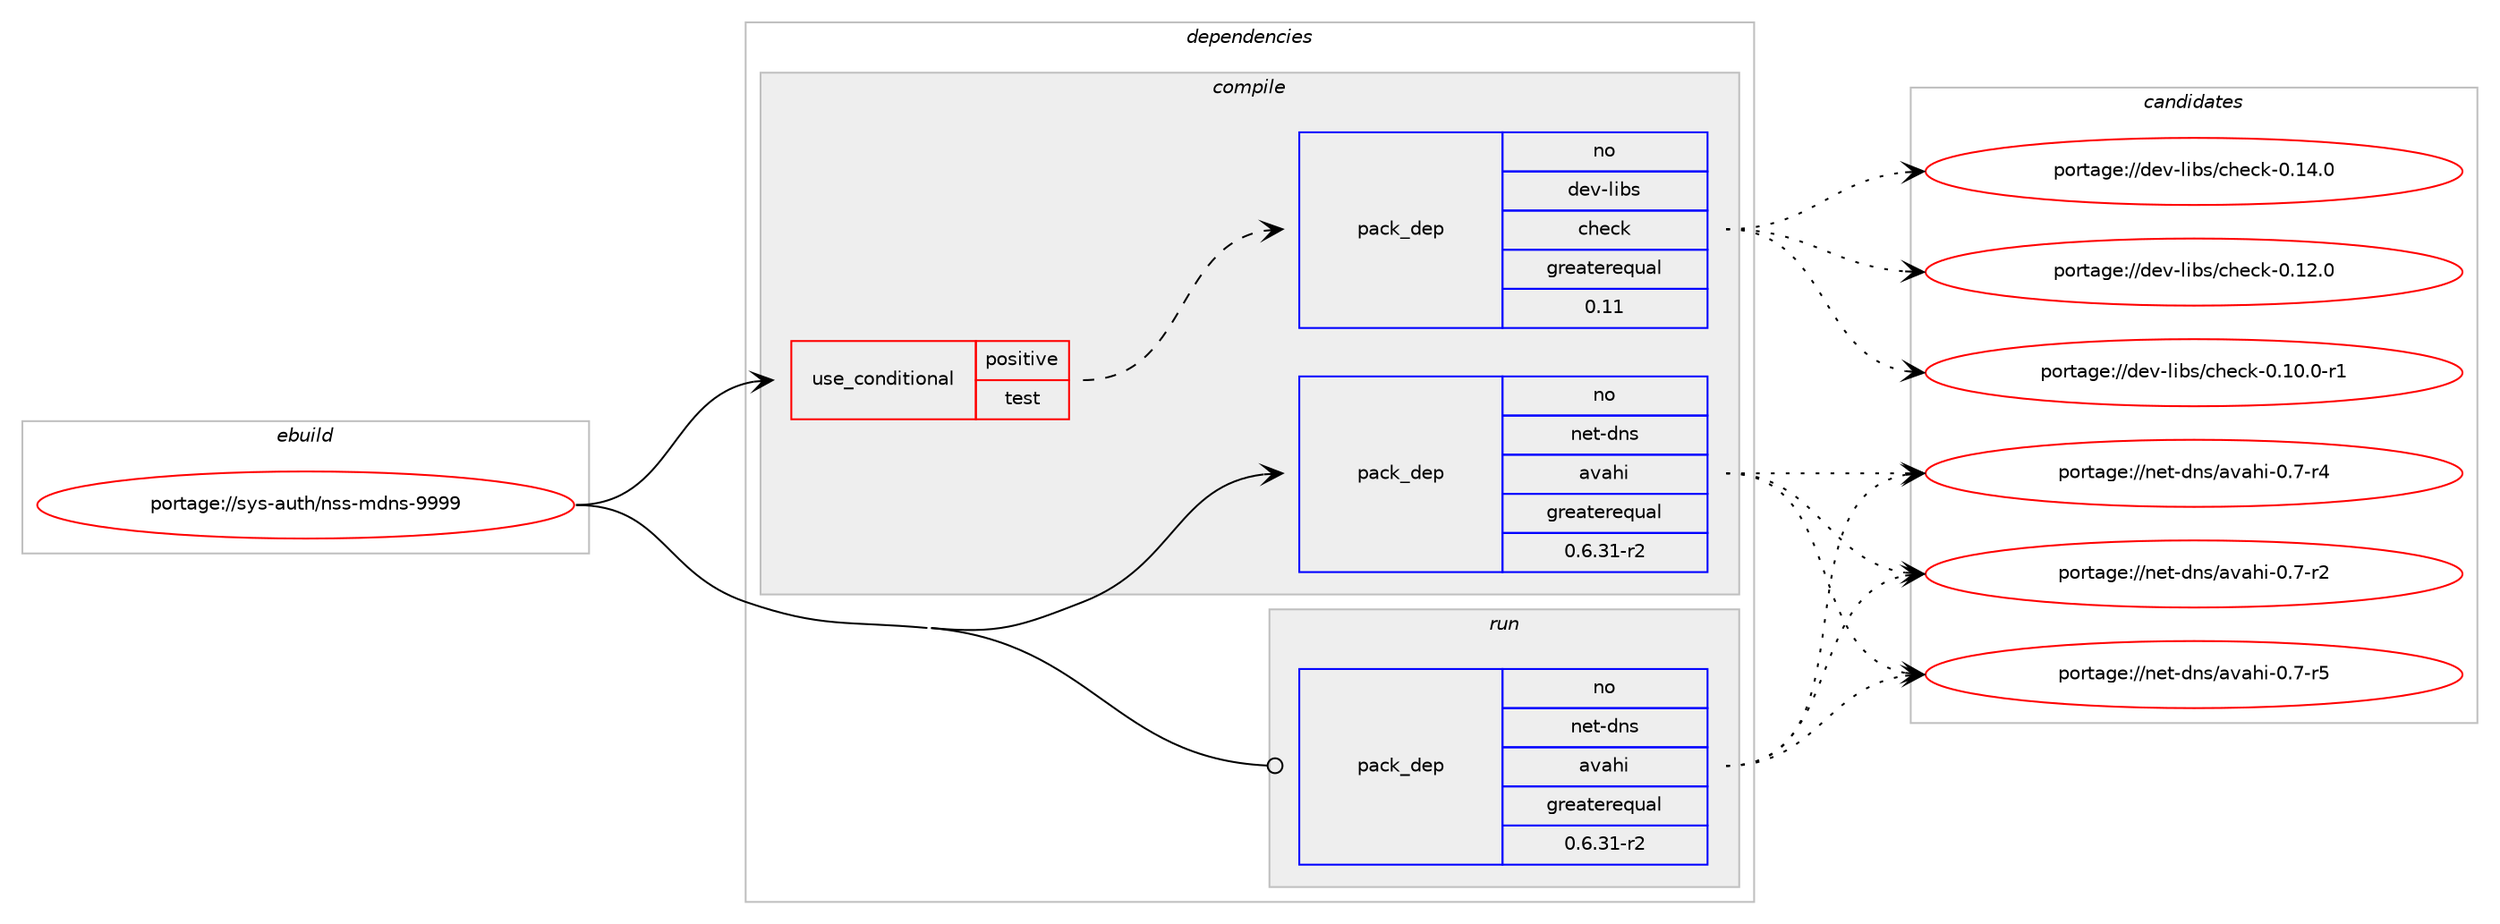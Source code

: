 digraph prolog {

# *************
# Graph options
# *************

newrank=true;
concentrate=true;
compound=true;
graph [rankdir=LR,fontname=Helvetica,fontsize=10,ranksep=1.5];#, ranksep=2.5, nodesep=0.2];
edge  [arrowhead=vee];
node  [fontname=Helvetica,fontsize=10];

# **********
# The ebuild
# **********

subgraph cluster_leftcol {
color=gray;
rank=same;
label=<<i>ebuild</i>>;
id [label="portage://sys-auth/nss-mdns-9999", color=red, width=4, href="../sys-auth/nss-mdns-9999.svg"];
}

# ****************
# The dependencies
# ****************

subgraph cluster_midcol {
color=gray;
label=<<i>dependencies</i>>;
subgraph cluster_compile {
fillcolor="#eeeeee";
style=filled;
label=<<i>compile</i>>;
subgraph cond4810 {
dependency28125 [label=<<TABLE BORDER="0" CELLBORDER="1" CELLSPACING="0" CELLPADDING="4"><TR><TD ROWSPAN="3" CELLPADDING="10">use_conditional</TD></TR><TR><TD>positive</TD></TR><TR><TD>test</TD></TR></TABLE>>, shape=none, color=red];
subgraph pack22624 {
dependency28126 [label=<<TABLE BORDER="0" CELLBORDER="1" CELLSPACING="0" CELLPADDING="4" WIDTH="220"><TR><TD ROWSPAN="6" CELLPADDING="30">pack_dep</TD></TR><TR><TD WIDTH="110">no</TD></TR><TR><TD>dev-libs</TD></TR><TR><TD>check</TD></TR><TR><TD>greaterequal</TD></TR><TR><TD>0.11</TD></TR></TABLE>>, shape=none, color=blue];
}
dependency28125:e -> dependency28126:w [weight=20,style="dashed",arrowhead="vee"];
}
id:e -> dependency28125:w [weight=20,style="solid",arrowhead="vee"];
subgraph pack22625 {
dependency28127 [label=<<TABLE BORDER="0" CELLBORDER="1" CELLSPACING="0" CELLPADDING="4" WIDTH="220"><TR><TD ROWSPAN="6" CELLPADDING="30">pack_dep</TD></TR><TR><TD WIDTH="110">no</TD></TR><TR><TD>net-dns</TD></TR><TR><TD>avahi</TD></TR><TR><TD>greaterequal</TD></TR><TR><TD>0.6.31-r2</TD></TR></TABLE>>, shape=none, color=blue];
}
id:e -> dependency28127:w [weight=20,style="solid",arrowhead="vee"];
}
subgraph cluster_compileandrun {
fillcolor="#eeeeee";
style=filled;
label=<<i>compile and run</i>>;
}
subgraph cluster_run {
fillcolor="#eeeeee";
style=filled;
label=<<i>run</i>>;
subgraph pack22626 {
dependency28128 [label=<<TABLE BORDER="0" CELLBORDER="1" CELLSPACING="0" CELLPADDING="4" WIDTH="220"><TR><TD ROWSPAN="6" CELLPADDING="30">pack_dep</TD></TR><TR><TD WIDTH="110">no</TD></TR><TR><TD>net-dns</TD></TR><TR><TD>avahi</TD></TR><TR><TD>greaterequal</TD></TR><TR><TD>0.6.31-r2</TD></TR></TABLE>>, shape=none, color=blue];
}
id:e -> dependency28128:w [weight=20,style="solid",arrowhead="odot"];
}
}

# **************
# The candidates
# **************

subgraph cluster_choices {
rank=same;
color=gray;
label=<<i>candidates</i>>;

subgraph choice22624 {
color=black;
nodesep=1;
choice100101118451081059811547991041019910745484649524648 [label="portage://dev-libs/check-0.14.0", color=red, width=4,href="../dev-libs/check-0.14.0.svg"];
choice100101118451081059811547991041019910745484649504648 [label="portage://dev-libs/check-0.12.0", color=red, width=4,href="../dev-libs/check-0.12.0.svg"];
choice1001011184510810598115479910410199107454846494846484511449 [label="portage://dev-libs/check-0.10.0-r1", color=red, width=4,href="../dev-libs/check-0.10.0-r1.svg"];
dependency28126:e -> choice100101118451081059811547991041019910745484649524648:w [style=dotted,weight="100"];
dependency28126:e -> choice100101118451081059811547991041019910745484649504648:w [style=dotted,weight="100"];
dependency28126:e -> choice1001011184510810598115479910410199107454846494846484511449:w [style=dotted,weight="100"];
}
subgraph choice22625 {
color=black;
nodesep=1;
choice11010111645100110115479711897104105454846554511453 [label="portage://net-dns/avahi-0.7-r5", color=red, width=4,href="../net-dns/avahi-0.7-r5.svg"];
choice11010111645100110115479711897104105454846554511452 [label="portage://net-dns/avahi-0.7-r4", color=red, width=4,href="../net-dns/avahi-0.7-r4.svg"];
choice11010111645100110115479711897104105454846554511450 [label="portage://net-dns/avahi-0.7-r2", color=red, width=4,href="../net-dns/avahi-0.7-r2.svg"];
dependency28127:e -> choice11010111645100110115479711897104105454846554511453:w [style=dotted,weight="100"];
dependency28127:e -> choice11010111645100110115479711897104105454846554511452:w [style=dotted,weight="100"];
dependency28127:e -> choice11010111645100110115479711897104105454846554511450:w [style=dotted,weight="100"];
}
subgraph choice22626 {
color=black;
nodesep=1;
choice11010111645100110115479711897104105454846554511453 [label="portage://net-dns/avahi-0.7-r5", color=red, width=4,href="../net-dns/avahi-0.7-r5.svg"];
choice11010111645100110115479711897104105454846554511452 [label="portage://net-dns/avahi-0.7-r4", color=red, width=4,href="../net-dns/avahi-0.7-r4.svg"];
choice11010111645100110115479711897104105454846554511450 [label="portage://net-dns/avahi-0.7-r2", color=red, width=4,href="../net-dns/avahi-0.7-r2.svg"];
dependency28128:e -> choice11010111645100110115479711897104105454846554511453:w [style=dotted,weight="100"];
dependency28128:e -> choice11010111645100110115479711897104105454846554511452:w [style=dotted,weight="100"];
dependency28128:e -> choice11010111645100110115479711897104105454846554511450:w [style=dotted,weight="100"];
}
}

}
